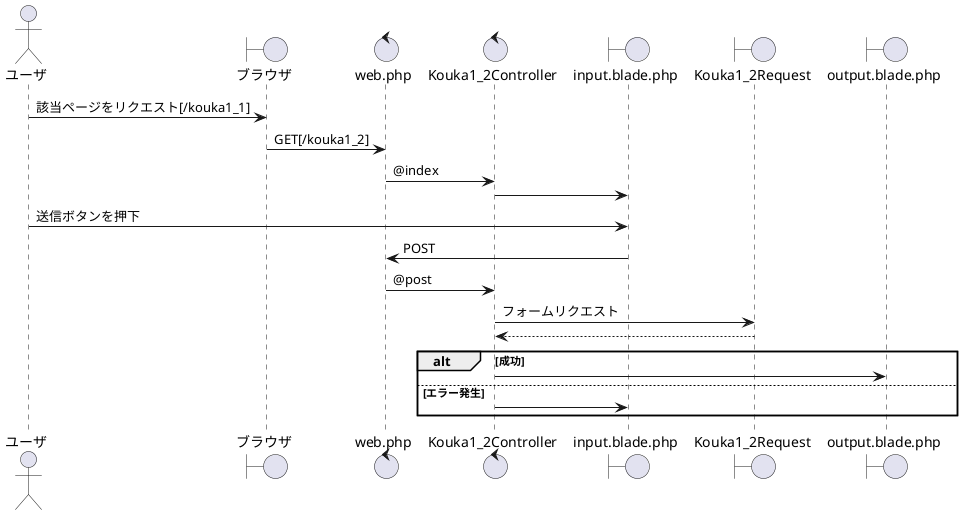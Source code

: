 @startuml

actor ユーザ
boundary ブラウザ
control web.php
control Kouka1_2Controller
boundary input.blade.php
boundary Kouka1_2Request
boundary output.blade.php

ユーザ -> ブラウザ:該当ページをリクエスト[/kouka1_1]
ブラウザ -> web.php:GET[/kouka1_2]
web.php -> Kouka1_2Controller:@index
Kouka1_2Controller -> input.blade.php
ユーザ -> input.blade.php:送信ボタンを押下
input.blade.php -> web.php:POST
web.php -> Kouka1_2Controller:@post
Kouka1_2Controller -> Kouka1_2Request:フォームリクエスト
Kouka1_2Request --> Kouka1_2Controller

alt 成功
Kouka1_2Controller -> output.blade.php
else エラー発生
Kouka1_2Controller -> input.blade.php
end

@enduml